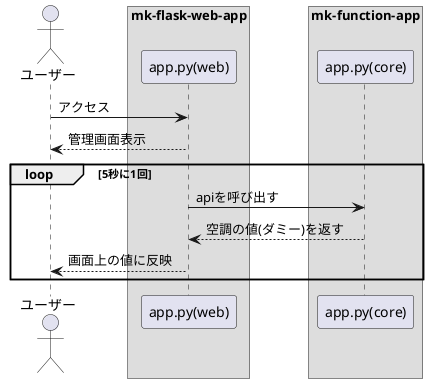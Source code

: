@startuml リアルタイム表示画面の動作

actor "ユーザー"
box "mk-flask-web-app"
    participant "app.py(web)"
end box

box "mk-function-app"
    participant "app.py(core)"
end box

"ユーザー" -> "app.py(web)" : アクセス
return 管理画面表示

loop 5秒に1回
    "app.py(web)" -> "app.py(core)" : apiを呼び出す
    "app.py(core)" --> "app.py(web)": 空調の値(ダミー)を返す
    "app.py(web)" --> "ユーザー": 画面上の値に反映
end

@enduml